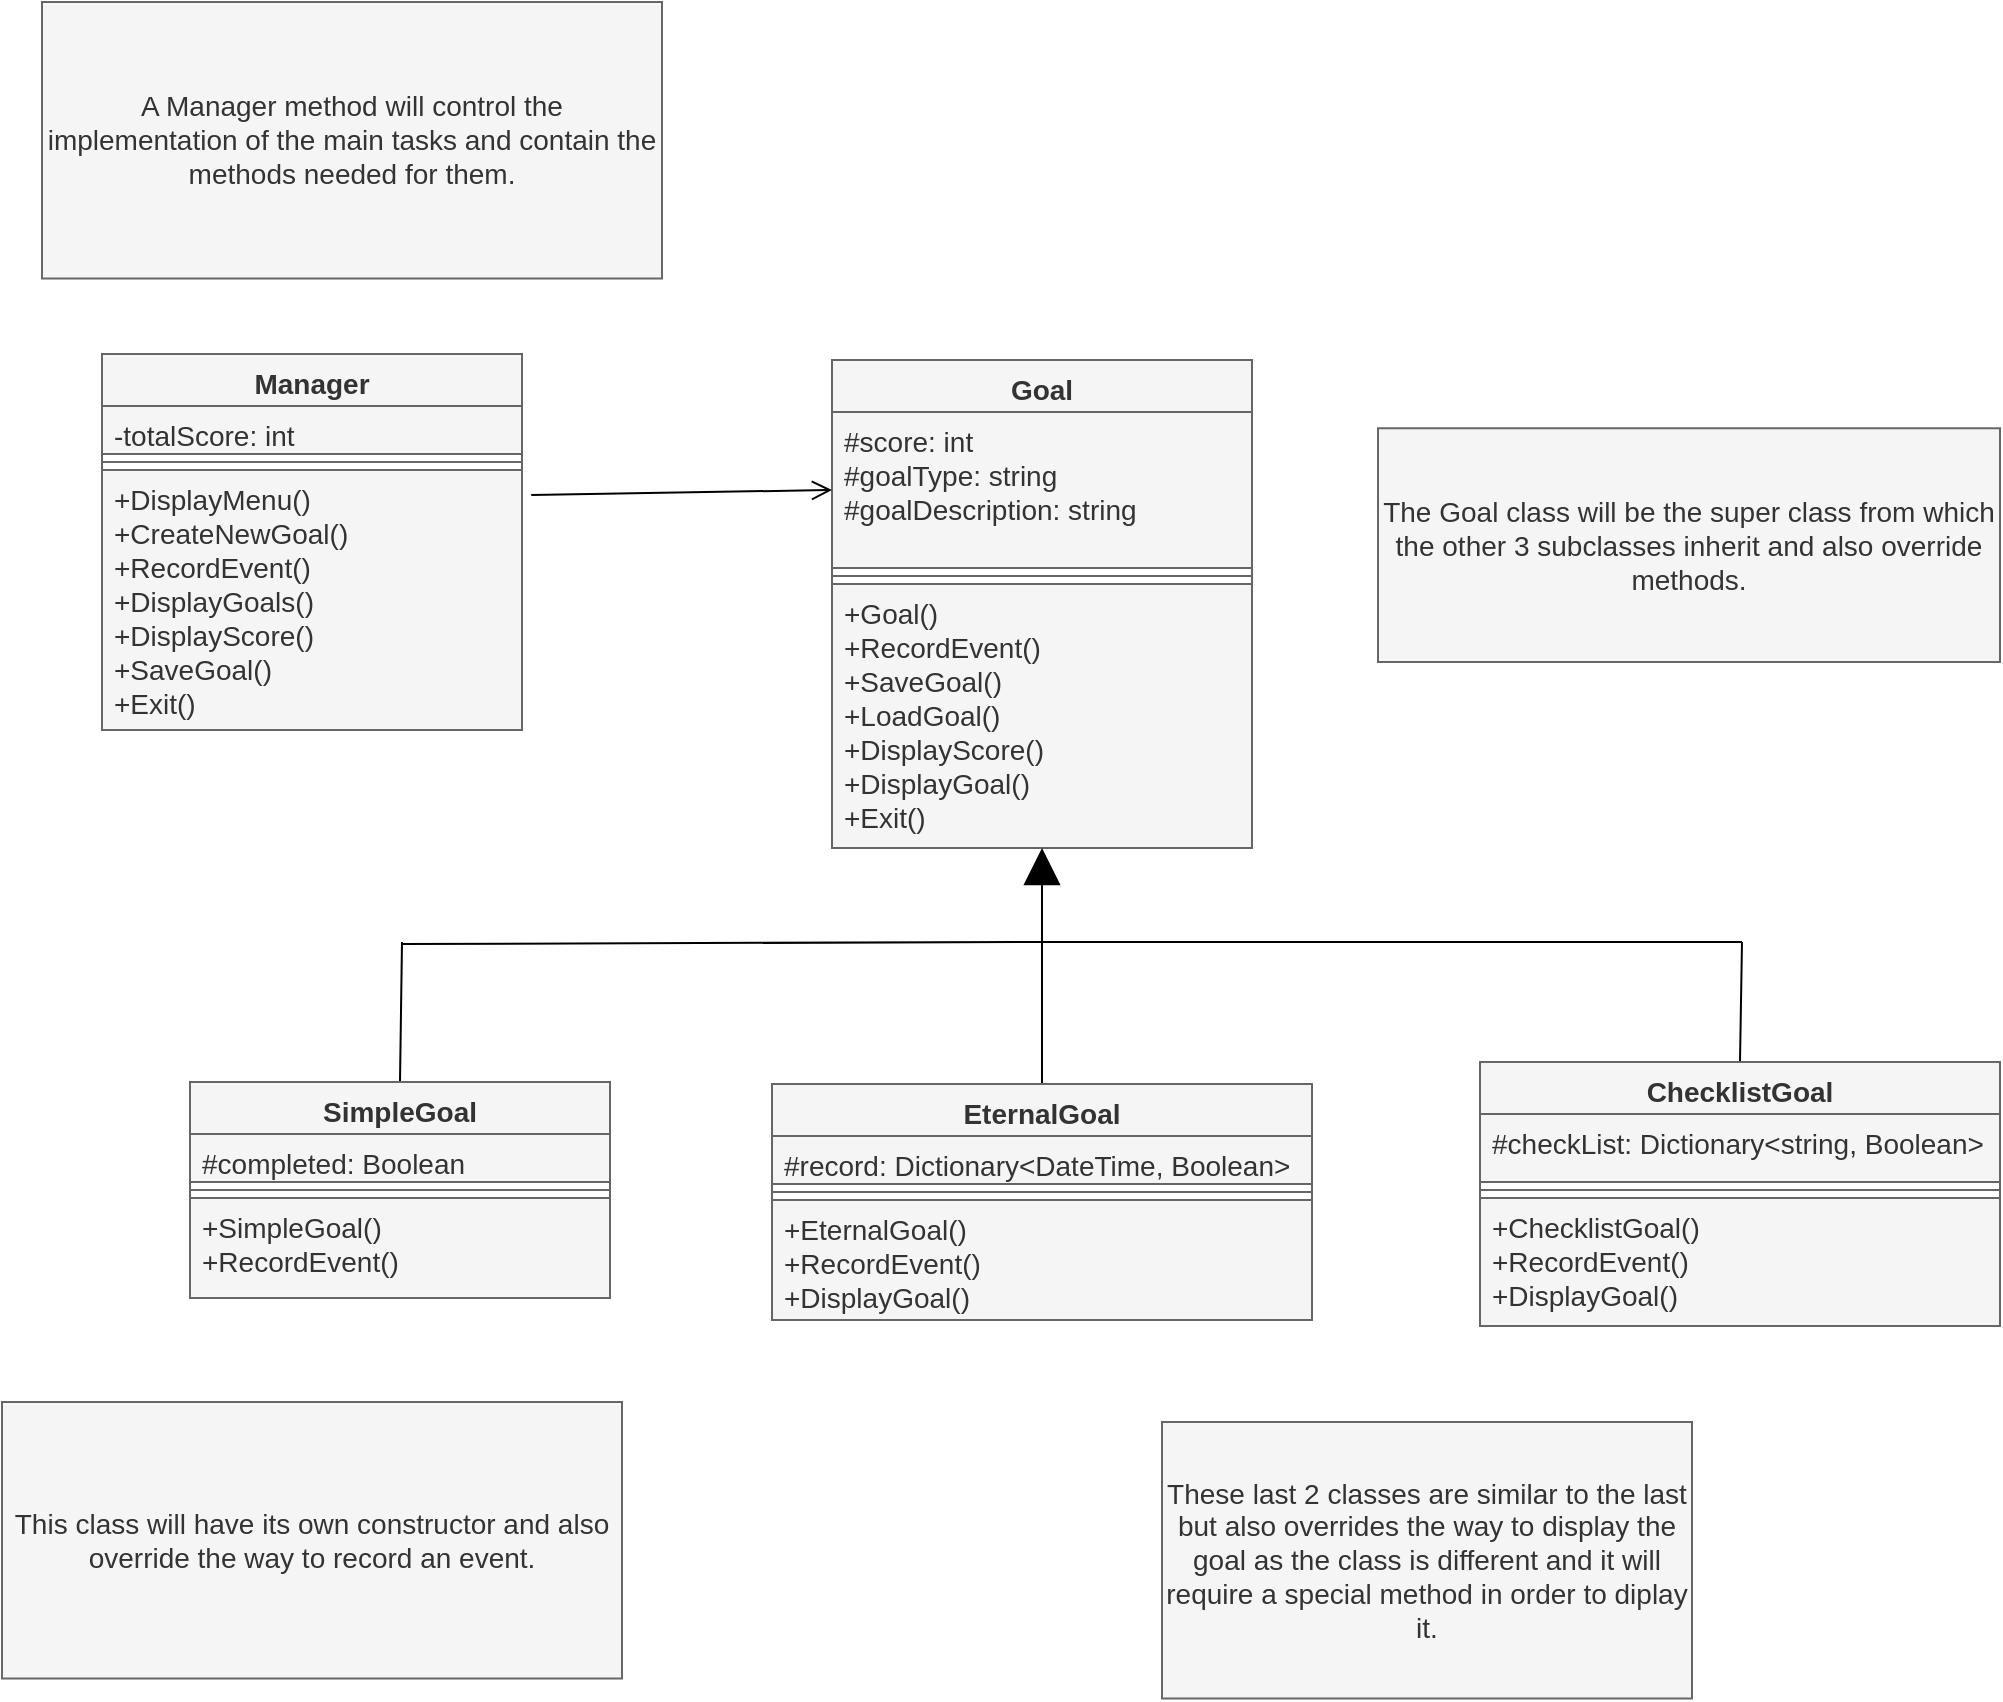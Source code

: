 <mxfile>
    <diagram id="FJXhwHptYgPNuSuxnt-G" name="Page-1">
        <mxGraphModel dx="2147" dy="2012" grid="1" gridSize="10" guides="1" tooltips="1" connect="1" arrows="1" fold="1" page="1" pageScale="1" pageWidth="850" pageHeight="1100" math="0" shadow="0">
            <root>
                <mxCell id="0"/>
                <mxCell id="1" parent="0"/>
                <mxCell id="80" value="This class will have its own constructor and also override the way to record an event." style="whiteSpace=wrap;html=1;fontSize=14;fillColor=#f5f5f5;strokeColor=#666666;fontColor=#333333;" parent="1" vertex="1">
                    <mxGeometry x="-520" y="650" width="310" height="138.25" as="geometry"/>
                </mxCell>
                <mxCell id="83" value="These last 2 classes are similar to the last but also overrides the way to display the goal as the class is different and it will require a special method in order to diplay it." style="whiteSpace=wrap;html=1;fontSize=14;fillColor=#f5f5f5;strokeColor=#666666;fontColor=#333333;" parent="1" vertex="1">
                    <mxGeometry x="60" y="660" width="265" height="138.25" as="geometry"/>
                </mxCell>
                <mxCell id="95" value="A Manager method will control the implementation of the main tasks and contain the methods needed for them." style="whiteSpace=wrap;html=1;fontSize=14;fillColor=#f5f5f5;strokeColor=#666666;fontColor=#333333;" parent="1" vertex="1">
                    <mxGeometry x="-500" y="-50" width="310" height="138.25" as="geometry"/>
                </mxCell>
                <mxCell id="99" value="Goal" style="swimlane;fontStyle=1;align=center;verticalAlign=top;childLayout=stackLayout;horizontal=1;startSize=26;horizontalStack=0;resizeParent=1;resizeParentMax=0;resizeLast=0;collapsible=1;marginBottom=0;fillColor=#f5f5f5;strokeColor=#666666;fontColor=#333333;fontSize=14;" parent="1" vertex="1">
                    <mxGeometry x="-105" y="129" width="210" height="244" as="geometry"/>
                </mxCell>
                <mxCell id="100" value="#score: int&#10;#goalType: string&#10;#goalDescription: string&#10;" style="text;strokeColor=#666666;fillColor=#f5f5f5;align=left;verticalAlign=top;spacingLeft=4;spacingRight=4;overflow=hidden;rotatable=0;points=[[0,0.5],[1,0.5]];portConstraint=eastwest;fontColor=#333333;fontSize=14;" parent="99" vertex="1">
                    <mxGeometry y="26" width="210" height="78" as="geometry"/>
                </mxCell>
                <mxCell id="101" value="" style="line;strokeWidth=1;fillColor=#f5f5f5;align=left;verticalAlign=middle;spacingTop=-1;spacingLeft=3;spacingRight=3;rotatable=0;labelPosition=right;points=[];portConstraint=eastwest;strokeColor=#666666;fontColor=#333333;fontSize=14;" parent="99" vertex="1">
                    <mxGeometry y="104" width="210" height="8" as="geometry"/>
                </mxCell>
                <mxCell id="102" value="+Goal()&#10;+RecordEvent()&#10;+SaveGoal()&#10;+LoadGoal()&#10;+DisplayScore()&#10;+DisplayGoal()&#9;&#10;+Exit()&#10;" style="text;strokeColor=#666666;fillColor=#f5f5f5;align=left;verticalAlign=top;spacingLeft=4;spacingRight=4;overflow=hidden;rotatable=0;points=[[0,0.5],[1,0.5]];portConstraint=eastwest;fontColor=#333333;fontSize=14;" parent="99" vertex="1">
                    <mxGeometry y="112" width="210" height="132" as="geometry"/>
                </mxCell>
                <mxCell id="105" value="" style="endArrow=block;endSize=16;endFill=1;html=1;exitX=0.5;exitY=0;exitDx=0;exitDy=0;" parent="1" source="136" target="102" edge="1">
                    <mxGeometry width="160" relative="1" as="geometry">
                        <mxPoint x="-0.04" y="470" as="sourcePoint"/>
                        <mxPoint x="210" y="360" as="targetPoint"/>
                        <mxPoint as="offset"/>
                    </mxGeometry>
                </mxCell>
                <mxCell id="109" value="" style="endArrow=none;html=1;exitX=0.5;exitY=0;exitDx=0;exitDy=0;" parent="1" source="129" edge="1">
                    <mxGeometry width="50" height="50" relative="1" as="geometry">
                        <mxPoint x="-320" y="470" as="sourcePoint"/>
                        <mxPoint x="-320" y="420" as="targetPoint"/>
                    </mxGeometry>
                </mxCell>
                <mxCell id="110" value="" style="endArrow=none;html=1;" parent="1" edge="1">
                    <mxGeometry width="50" height="50" relative="1" as="geometry">
                        <mxPoint x="-320" y="421" as="sourcePoint"/>
                        <mxPoint y="420" as="targetPoint"/>
                    </mxGeometry>
                </mxCell>
                <mxCell id="111" value="" style="endArrow=none;html=1;" parent="1" edge="1">
                    <mxGeometry width="50" height="50" relative="1" as="geometry">
                        <mxPoint y="420" as="sourcePoint"/>
                        <mxPoint x="350" y="420" as="targetPoint"/>
                    </mxGeometry>
                </mxCell>
                <mxCell id="113" value="" style="endArrow=none;html=1;exitX=0.5;exitY=0;exitDx=0;exitDy=0;" parent="1" source="140" edge="1">
                    <mxGeometry width="50" height="50" relative="1" as="geometry">
                        <mxPoint x="329" y="470" as="sourcePoint"/>
                        <mxPoint x="350" y="420" as="targetPoint"/>
                    </mxGeometry>
                </mxCell>
                <mxCell id="124" value="The Goal class will be the super class from which the other 3 subclasses inherit and also override methods." style="whiteSpace=wrap;html=1;fontSize=14;fillColor=#f5f5f5;strokeColor=#666666;fontColor=#333333;" parent="1" vertex="1">
                    <mxGeometry x="168" y="163.13" width="311" height="116.87" as="geometry"/>
                </mxCell>
                <mxCell id="125" value="Manager" style="swimlane;fontStyle=1;align=center;verticalAlign=top;childLayout=stackLayout;horizontal=1;startSize=26;horizontalStack=0;resizeParent=1;resizeParentMax=0;resizeLast=0;collapsible=1;marginBottom=0;fillColor=#f5f5f5;strokeColor=#666666;fontColor=#333333;fontSize=14;" vertex="1" parent="1">
                    <mxGeometry x="-470" y="126" width="210" height="188" as="geometry"/>
                </mxCell>
                <mxCell id="126" value="-totalScore: int" style="text;strokeColor=#666666;fillColor=#f5f5f5;align=left;verticalAlign=top;spacingLeft=4;spacingRight=4;overflow=hidden;rotatable=0;points=[[0,0.5],[1,0.5]];portConstraint=eastwest;fontColor=#333333;fontSize=14;" vertex="1" parent="125">
                    <mxGeometry y="26" width="210" height="24" as="geometry"/>
                </mxCell>
                <mxCell id="127" value="" style="line;strokeWidth=1;fillColor=#f5f5f5;align=left;verticalAlign=middle;spacingTop=-1;spacingLeft=3;spacingRight=3;rotatable=0;labelPosition=right;points=[];portConstraint=eastwest;strokeColor=#666666;fontColor=#333333;fontSize=14;" vertex="1" parent="125">
                    <mxGeometry y="50" width="210" height="8" as="geometry"/>
                </mxCell>
                <mxCell id="128" value="+DisplayMenu()&#10;+CreateNewGoal()&#10;+RecordEvent()&#10;+DisplayGoals()&#10;+DisplayScore()&#10;+SaveGoal()&#10;+Exit()&#10;" style="text;strokeColor=#666666;fillColor=#f5f5f5;align=left;verticalAlign=top;spacingLeft=4;spacingRight=4;overflow=hidden;rotatable=0;points=[[0,0.5],[1,0.5]];portConstraint=eastwest;fontColor=#333333;fontSize=14;" vertex="1" parent="125">
                    <mxGeometry y="58" width="210" height="130" as="geometry"/>
                </mxCell>
                <mxCell id="129" value="SimpleGoal" style="swimlane;fontStyle=1;align=center;verticalAlign=top;childLayout=stackLayout;horizontal=1;startSize=26;horizontalStack=0;resizeParent=1;resizeParentMax=0;resizeLast=0;collapsible=1;marginBottom=0;fillColor=#f5f5f5;strokeColor=#666666;fontColor=#333333;fontSize=14;" vertex="1" parent="1">
                    <mxGeometry x="-426" y="490" width="210" height="108" as="geometry"/>
                </mxCell>
                <mxCell id="130" value="#completed: Boolean" style="text;strokeColor=#666666;fillColor=#f5f5f5;align=left;verticalAlign=top;spacingLeft=4;spacingRight=4;overflow=hidden;rotatable=0;points=[[0,0.5],[1,0.5]];portConstraint=eastwest;fontColor=#333333;fontSize=14;" vertex="1" parent="129">
                    <mxGeometry y="26" width="210" height="24" as="geometry"/>
                </mxCell>
                <mxCell id="131" value="" style="line;strokeWidth=1;fillColor=#f5f5f5;align=left;verticalAlign=middle;spacingTop=-1;spacingLeft=3;spacingRight=3;rotatable=0;labelPosition=right;points=[];portConstraint=eastwest;strokeColor=#666666;fontColor=#333333;fontSize=14;" vertex="1" parent="129">
                    <mxGeometry y="50" width="210" height="8" as="geometry"/>
                </mxCell>
                <mxCell id="132" value="+SimpleGoal()&#10;+RecordEvent()&#10;" style="text;strokeColor=#666666;fillColor=#f5f5f5;align=left;verticalAlign=top;spacingLeft=4;spacingRight=4;overflow=hidden;rotatable=0;points=[[0,0.5],[1,0.5]];portConstraint=eastwest;fontColor=#333333;fontSize=14;" vertex="1" parent="129">
                    <mxGeometry y="58" width="210" height="50" as="geometry"/>
                </mxCell>
                <mxCell id="136" value="EternalGoal" style="swimlane;fontStyle=1;align=center;verticalAlign=top;childLayout=stackLayout;horizontal=1;startSize=26;horizontalStack=0;resizeParent=1;resizeParentMax=0;resizeLast=0;collapsible=1;marginBottom=0;fillColor=#f5f5f5;strokeColor=#666666;fontColor=#333333;fontSize=14;" vertex="1" parent="1">
                    <mxGeometry x="-135" y="491" width="270" height="118" as="geometry"/>
                </mxCell>
                <mxCell id="137" value="#record: Dictionary&lt;DateTime, Boolean&gt;" style="text;strokeColor=#666666;fillColor=#f5f5f5;align=left;verticalAlign=top;spacingLeft=4;spacingRight=4;overflow=hidden;rotatable=0;points=[[0,0.5],[1,0.5]];portConstraint=eastwest;fontColor=#333333;fontSize=14;" vertex="1" parent="136">
                    <mxGeometry y="26" width="270" height="24" as="geometry"/>
                </mxCell>
                <mxCell id="138" value="" style="line;strokeWidth=1;fillColor=#f5f5f5;align=left;verticalAlign=middle;spacingTop=-1;spacingLeft=3;spacingRight=3;rotatable=0;labelPosition=right;points=[];portConstraint=eastwest;strokeColor=#666666;fontColor=#333333;fontSize=14;" vertex="1" parent="136">
                    <mxGeometry y="50" width="270" height="8" as="geometry"/>
                </mxCell>
                <mxCell id="139" value="+EternalGoal()&#10;+RecordEvent()&#10;+DisplayGoal()&#10;" style="text;strokeColor=#666666;fillColor=#f5f5f5;align=left;verticalAlign=top;spacingLeft=4;spacingRight=4;overflow=hidden;rotatable=0;points=[[0,0.5],[1,0.5]];portConstraint=eastwest;fontColor=#333333;fontSize=14;" vertex="1" parent="136">
                    <mxGeometry y="58" width="270" height="60" as="geometry"/>
                </mxCell>
                <mxCell id="140" value="ChecklistGoal" style="swimlane;fontStyle=1;align=center;verticalAlign=top;childLayout=stackLayout;horizontal=1;startSize=26;horizontalStack=0;resizeParent=1;resizeParentMax=0;resizeLast=0;collapsible=1;marginBottom=0;fillColor=#f5f5f5;strokeColor=#666666;fontColor=#333333;fontSize=14;" vertex="1" parent="1">
                    <mxGeometry x="219" y="480" width="260" height="132" as="geometry"/>
                </mxCell>
                <mxCell id="141" value="#checkList: Dictionary&lt;string, Boolean&gt;" style="text;strokeColor=#666666;fillColor=#f5f5f5;align=left;verticalAlign=top;spacingLeft=4;spacingRight=4;overflow=hidden;rotatable=0;points=[[0,0.5],[1,0.5]];portConstraint=eastwest;fontColor=#333333;fontSize=14;" vertex="1" parent="140">
                    <mxGeometry y="26" width="260" height="34" as="geometry"/>
                </mxCell>
                <mxCell id="142" value="" style="line;strokeWidth=1;fillColor=#f5f5f5;align=left;verticalAlign=middle;spacingTop=-1;spacingLeft=3;spacingRight=3;rotatable=0;labelPosition=right;points=[];portConstraint=eastwest;strokeColor=#666666;fontColor=#333333;fontSize=14;" vertex="1" parent="140">
                    <mxGeometry y="60" width="260" height="8" as="geometry"/>
                </mxCell>
                <mxCell id="143" value="+ChecklistGoal()&#10;+RecordEvent()&#10;+DisplayGoal()&#10;" style="text;strokeColor=#666666;fillColor=#f5f5f5;align=left;verticalAlign=top;spacingLeft=4;spacingRight=4;overflow=hidden;rotatable=0;points=[[0,0.5],[1,0.5]];portConstraint=eastwest;fontColor=#333333;fontSize=14;" vertex="1" parent="140">
                    <mxGeometry y="68" width="260" height="64" as="geometry"/>
                </mxCell>
                <mxCell id="145" value="" style="endArrow=open;startArrow=none;endFill=0;startFill=0;endSize=8;html=1;verticalAlign=bottom;labelBackgroundColor=none;strokeWidth=1;entryX=0;entryY=0.5;entryDx=0;entryDy=0;exitX=1.022;exitY=0.096;exitDx=0;exitDy=0;exitPerimeter=0;" edge="1" parent="1" source="128" target="100">
                    <mxGeometry width="160" relative="1" as="geometry">
                        <mxPoint x="-250" y="200" as="sourcePoint"/>
                        <mxPoint x="-90" y="200" as="targetPoint"/>
                    </mxGeometry>
                </mxCell>
            </root>
        </mxGraphModel>
    </diagram>
</mxfile>